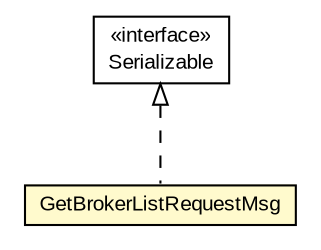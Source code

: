 #!/usr/local/bin/dot
#
# Class diagram 
# Generated by UMLGraph version R5_6-24-gf6e263 (http://www.umlgraph.org/)
#

digraph G {
	edge [fontname="arial",fontsize=10,labelfontname="arial",labelfontsize=10];
	node [fontname="arial",fontsize=10,shape=plaintext];
	nodesep=0.25;
	ranksep=0.5;
	// org.miloss.fgsms.services.interfaces.dataaccessservice.GetBrokerListRequestMsg
	c457519 [label=<<table title="org.miloss.fgsms.services.interfaces.dataaccessservice.GetBrokerListRequestMsg" border="0" cellborder="1" cellspacing="0" cellpadding="2" port="p" bgcolor="lemonChiffon" href="./GetBrokerListRequestMsg.html">
		<tr><td><table border="0" cellspacing="0" cellpadding="1">
<tr><td align="center" balign="center"> GetBrokerListRequestMsg </td></tr>
		</table></td></tr>
		</table>>, URL="./GetBrokerListRequestMsg.html", fontname="arial", fontcolor="black", fontsize=10.0];
	//org.miloss.fgsms.services.interfaces.dataaccessservice.GetBrokerListRequestMsg implements java.io.Serializable
	c458344:p -> c457519:p [dir=back,arrowtail=empty,style=dashed];
	// java.io.Serializable
	c458344 [label=<<table title="java.io.Serializable" border="0" cellborder="1" cellspacing="0" cellpadding="2" port="p" href="http://java.sun.com/j2se/1.4.2/docs/api/java/io/Serializable.html">
		<tr><td><table border="0" cellspacing="0" cellpadding="1">
<tr><td align="center" balign="center"> &#171;interface&#187; </td></tr>
<tr><td align="center" balign="center"> Serializable </td></tr>
		</table></td></tr>
		</table>>, URL="http://java.sun.com/j2se/1.4.2/docs/api/java/io/Serializable.html", fontname="arial", fontcolor="black", fontsize=10.0];
}

